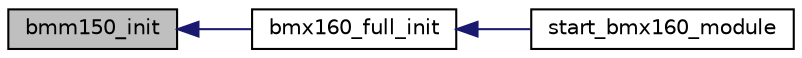 digraph "bmm150_init"
{
  edge [fontname="Helvetica",fontsize="10",labelfontname="Helvetica",labelfontsize="10"];
  node [fontname="Helvetica",fontsize="10",shape=record];
  rankdir="LR";
  Node1 [label="bmm150_init",height=0.2,width=0.4,color="black", fillcolor="grey75", style="filled", fontcolor="black"];
  Node1 -> Node2 [dir="back",color="midnightblue",fontsize="10",style="solid",fontname="Helvetica"];
  Node2 [label="bmx160_full_init",height=0.2,width=0.4,color="black", fillcolor="white", style="filled",URL="$group___b_m_x160.html#ga24f66e1149af3eaad9ce37483510bd52",tooltip="BMX160 chip and fusion algorithm initialization. "];
  Node2 -> Node3 [dir="back",color="midnightblue",fontsize="10",style="solid",fontname="Helvetica"];
  Node3 [label="start_bmx160_module",height=0.2,width=0.4,color="black", fillcolor="white", style="filled",URL="$group___b_m_x160.html#ga3c92c87bd9ca59bc115bc38377fd51e8",tooltip="Start BMX160 threads. "];
}
